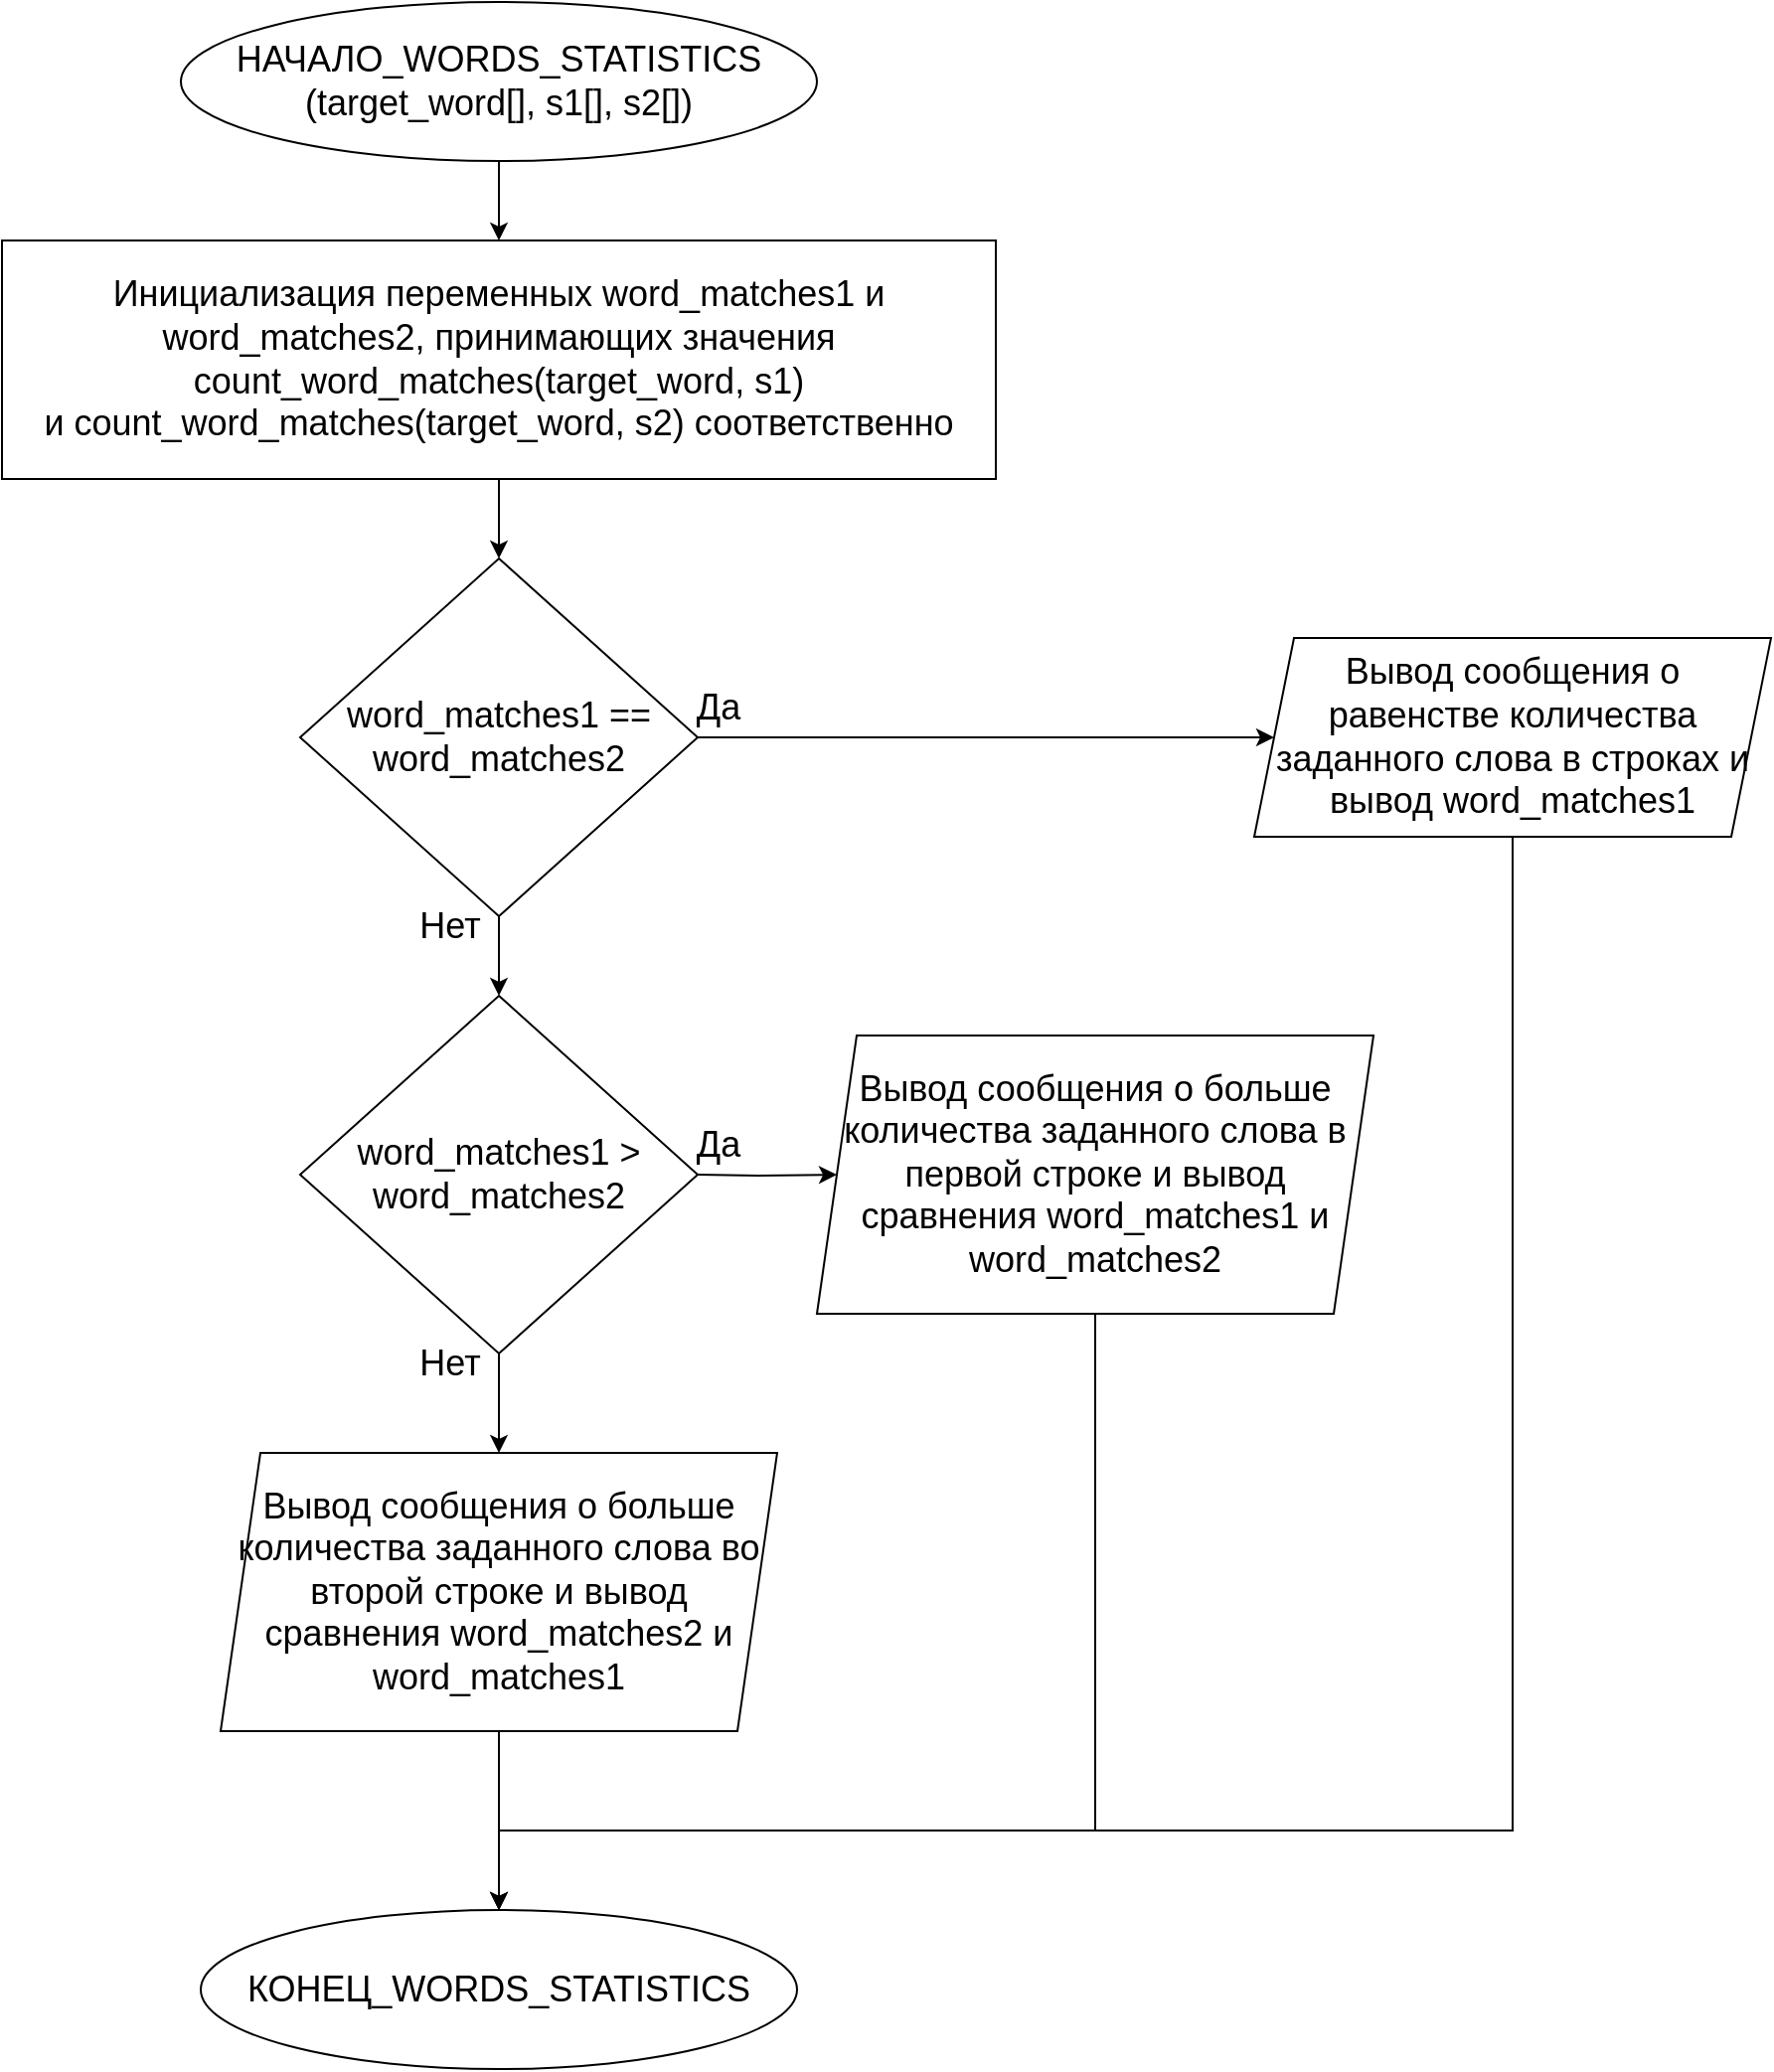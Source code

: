 <mxfile version="16.5.1" type="device"><diagram id="zIUB0bqsnWJ3bo9uqOZw" name="Страница 1"><mxGraphModel dx="1296" dy="1008" grid="1" gridSize="10" guides="1" tooltips="1" connect="1" arrows="1" fold="1" page="1" pageScale="1" pageWidth="1200" pageHeight="1920" math="0" shadow="0"><root><mxCell id="0"/><mxCell id="1" parent="0"/><mxCell id="UqGnbVvlkwro5uY_tibF-4" value="" style="edgeStyle=orthogonalEdgeStyle;rounded=0;orthogonalLoop=1;jettySize=auto;html=1;fontSize=18;" edge="1" parent="1" source="UqGnbVvlkwro5uY_tibF-1" target="UqGnbVvlkwro5uY_tibF-3"><mxGeometry relative="1" as="geometry"/></mxCell><mxCell id="UqGnbVvlkwro5uY_tibF-1" value="НАЧАЛО_WORDS_STATISTICS&lt;br&gt;(target_word[], s1[], s2[])" style="ellipse;whiteSpace=wrap;html=1;fontSize=18;" vertex="1" parent="1"><mxGeometry x="320" y="10" width="320" height="80" as="geometry"/></mxCell><mxCell id="UqGnbVvlkwro5uY_tibF-6" value="" style="edgeStyle=orthogonalEdgeStyle;rounded=0;orthogonalLoop=1;jettySize=auto;html=1;fontSize=18;" edge="1" parent="1" source="UqGnbVvlkwro5uY_tibF-3" target="UqGnbVvlkwro5uY_tibF-5"><mxGeometry relative="1" as="geometry"/></mxCell><mxCell id="UqGnbVvlkwro5uY_tibF-3" value="Инициализация переменных word_matches1 и word_matches2, принимающих значения count_word_matches(target_word, s1) и&amp;nbsp;count_word_matches(target_word, s2) соответственно" style="whiteSpace=wrap;html=1;fontSize=18;" vertex="1" parent="1"><mxGeometry x="230" y="130" width="500" height="120" as="geometry"/></mxCell><mxCell id="UqGnbVvlkwro5uY_tibF-8" style="edgeStyle=orthogonalEdgeStyle;rounded=0;orthogonalLoop=1;jettySize=auto;html=1;entryX=0;entryY=0.5;entryDx=0;entryDy=0;fontSize=18;" edge="1" parent="1" source="UqGnbVvlkwro5uY_tibF-5" target="UqGnbVvlkwro5uY_tibF-7"><mxGeometry relative="1" as="geometry"/></mxCell><mxCell id="UqGnbVvlkwro5uY_tibF-11" value="" style="edgeStyle=orthogonalEdgeStyle;rounded=0;orthogonalLoop=1;jettySize=auto;html=1;fontSize=18;" edge="1" parent="1" source="UqGnbVvlkwro5uY_tibF-5" target="UqGnbVvlkwro5uY_tibF-10"><mxGeometry relative="1" as="geometry"/></mxCell><mxCell id="UqGnbVvlkwro5uY_tibF-5" value="word_matches1 == word_matches2" style="rhombus;whiteSpace=wrap;html=1;fontSize=18;" vertex="1" parent="1"><mxGeometry x="380" y="290" width="200" height="180" as="geometry"/></mxCell><mxCell id="UqGnbVvlkwro5uY_tibF-27" style="edgeStyle=orthogonalEdgeStyle;rounded=0;orthogonalLoop=1;jettySize=auto;html=1;entryX=0.5;entryY=0;entryDx=0;entryDy=0;fontSize=18;" edge="1" parent="1" source="UqGnbVvlkwro5uY_tibF-7" target="UqGnbVvlkwro5uY_tibF-24"><mxGeometry relative="1" as="geometry"><Array as="points"><mxPoint x="990" y="930"/><mxPoint x="480" y="930"/></Array></mxGeometry></mxCell><mxCell id="UqGnbVvlkwro5uY_tibF-7" value="Вывод сообщения о равенстве количества заданного слова в строках и вывод word_matches1" style="shape=parallelogram;perimeter=parallelogramPerimeter;whiteSpace=wrap;html=1;fixedSize=1;fontSize=18;" vertex="1" parent="1"><mxGeometry x="860" y="330" width="260" height="100" as="geometry"/></mxCell><mxCell id="UqGnbVvlkwro5uY_tibF-9" value="Да" style="text;html=1;align=center;verticalAlign=middle;resizable=0;points=[];autosize=1;strokeColor=none;fillColor=none;fontSize=18;" vertex="1" parent="1"><mxGeometry x="570" y="350" width="40" height="30" as="geometry"/></mxCell><mxCell id="UqGnbVvlkwro5uY_tibF-17" value="" style="edgeStyle=orthogonalEdgeStyle;rounded=0;orthogonalLoop=1;jettySize=auto;html=1;fontSize=18;entryX=0.5;entryY=0;entryDx=0;entryDy=0;" edge="1" parent="1" source="UqGnbVvlkwro5uY_tibF-10" target="UqGnbVvlkwro5uY_tibF-20"><mxGeometry relative="1" as="geometry"><mxPoint x="480" y="750" as="targetPoint"/></mxGeometry></mxCell><mxCell id="UqGnbVvlkwro5uY_tibF-10" value="word_matches1 &amp;gt; word_matches2" style="rhombus;whiteSpace=wrap;html=1;fontSize=18;" vertex="1" parent="1"><mxGeometry x="380" y="510" width="200" height="180" as="geometry"/></mxCell><mxCell id="UqGnbVvlkwro5uY_tibF-12" value="Нет" style="text;html=1;align=center;verticalAlign=middle;resizable=0;points=[];autosize=1;strokeColor=none;fillColor=none;fontSize=18;" vertex="1" parent="1"><mxGeometry x="430" y="460" width="50" height="30" as="geometry"/></mxCell><mxCell id="UqGnbVvlkwro5uY_tibF-13" style="edgeStyle=orthogonalEdgeStyle;rounded=0;orthogonalLoop=1;jettySize=auto;html=1;entryX=0;entryY=0.5;entryDx=0;entryDy=0;fontSize=18;" edge="1" parent="1" target="UqGnbVvlkwro5uY_tibF-14"><mxGeometry relative="1" as="geometry"><mxPoint x="580" y="600" as="sourcePoint"/></mxGeometry></mxCell><mxCell id="UqGnbVvlkwro5uY_tibF-26" style="edgeStyle=orthogonalEdgeStyle;rounded=0;orthogonalLoop=1;jettySize=auto;html=1;entryX=0.5;entryY=0;entryDx=0;entryDy=0;fontSize=18;" edge="1" parent="1" source="UqGnbVvlkwro5uY_tibF-14" target="UqGnbVvlkwro5uY_tibF-24"><mxGeometry relative="1" as="geometry"><Array as="points"><mxPoint x="780" y="930"/><mxPoint x="480" y="930"/></Array></mxGeometry></mxCell><mxCell id="UqGnbVvlkwro5uY_tibF-14" value="Вывод сообщения о больше количества заданного слова в первой строке и вывод сравнения word_matches1 и word_matches2" style="shape=parallelogram;perimeter=parallelogramPerimeter;whiteSpace=wrap;html=1;fixedSize=1;fontSize=18;" vertex="1" parent="1"><mxGeometry x="640" y="530" width="280" height="140" as="geometry"/></mxCell><mxCell id="UqGnbVvlkwro5uY_tibF-15" value="Да" style="text;html=1;align=center;verticalAlign=middle;resizable=0;points=[];autosize=1;strokeColor=none;fillColor=none;fontSize=18;" vertex="1" parent="1"><mxGeometry x="570" y="570" width="40" height="30" as="geometry"/></mxCell><mxCell id="UqGnbVvlkwro5uY_tibF-18" value="Нет" style="text;html=1;align=center;verticalAlign=middle;resizable=0;points=[];autosize=1;strokeColor=none;fillColor=none;fontSize=18;" vertex="1" parent="1"><mxGeometry x="430" y="680" width="50" height="30" as="geometry"/></mxCell><mxCell id="UqGnbVvlkwro5uY_tibF-25" value="" style="edgeStyle=orthogonalEdgeStyle;rounded=0;orthogonalLoop=1;jettySize=auto;html=1;fontSize=18;" edge="1" parent="1" source="UqGnbVvlkwro5uY_tibF-20" target="UqGnbVvlkwro5uY_tibF-24"><mxGeometry relative="1" as="geometry"/></mxCell><mxCell id="UqGnbVvlkwro5uY_tibF-20" value="Вывод сообщения о больше количества заданного слова во второй строке и вывод сравнения word_matches2 и word_matches1" style="shape=parallelogram;perimeter=parallelogramPerimeter;whiteSpace=wrap;html=1;fixedSize=1;fontSize=18;" vertex="1" parent="1"><mxGeometry x="340" y="740" width="280" height="140" as="geometry"/></mxCell><mxCell id="UqGnbVvlkwro5uY_tibF-24" value="КОНЕЦ_WORDS_STATISTICS" style="ellipse;whiteSpace=wrap;html=1;fontSize=18;" vertex="1" parent="1"><mxGeometry x="330" y="970" width="300" height="80" as="geometry"/></mxCell></root></mxGraphModel></diagram></mxfile>